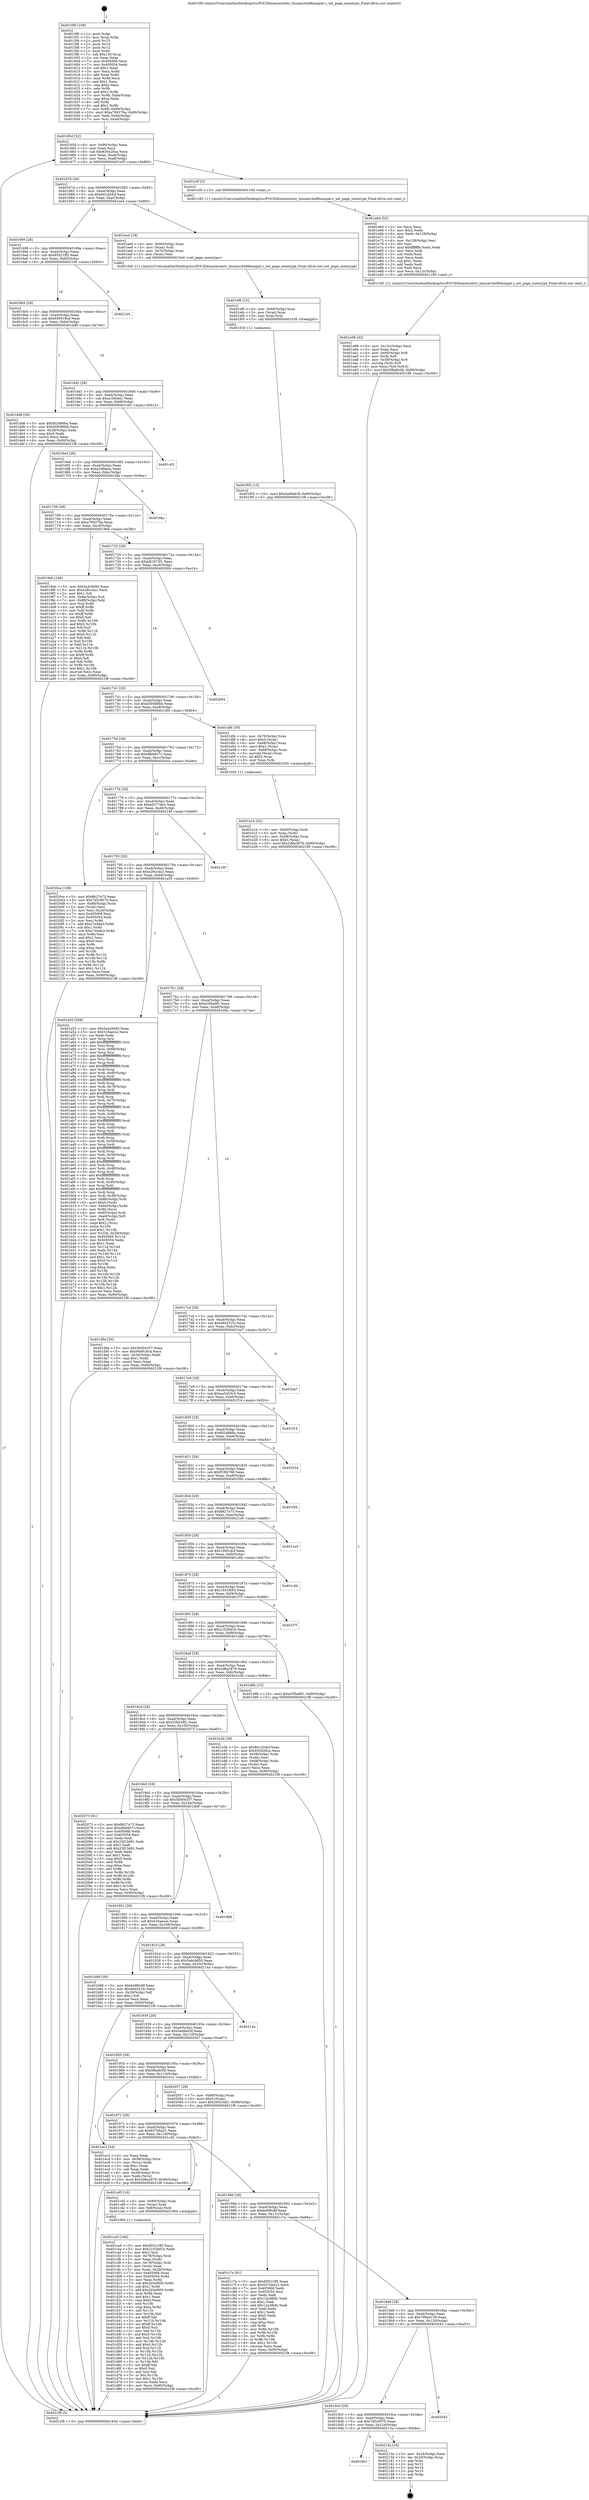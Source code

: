 digraph "0x4015f0" {
  label = "0x4015f0 (/mnt/c/Users/mathe/Desktop/tcc/POCII/binaries/extr_linuxarchx86mmpat.c_set_page_memtype_Final-ollvm.out::main(0))"
  labelloc = "t"
  node[shape=record]

  Entry [label="",width=0.3,height=0.3,shape=circle,fillcolor=black,style=filled]
  "0x40165d" [label="{
     0x40165d [32]\l
     | [instrs]\l
     &nbsp;&nbsp;0x40165d \<+6\>: mov -0x90(%rbp),%eax\l
     &nbsp;&nbsp;0x401663 \<+2\>: mov %eax,%ecx\l
     &nbsp;&nbsp;0x401665 \<+6\>: sub $0x830428ca,%ecx\l
     &nbsp;&nbsp;0x40166b \<+6\>: mov %eax,-0xa4(%rbp)\l
     &nbsp;&nbsp;0x401671 \<+6\>: mov %ecx,-0xa8(%rbp)\l
     &nbsp;&nbsp;0x401677 \<+6\>: je 0000000000401e5f \<main+0x86f\>\l
  }"]
  "0x401e5f" [label="{
     0x401e5f [5]\l
     | [instrs]\l
     &nbsp;&nbsp;0x401e5f \<+5\>: call 0000000000401160 \<next_i\>\l
     | [calls]\l
     &nbsp;&nbsp;0x401160 \{1\} (/mnt/c/Users/mathe/Desktop/tcc/POCII/binaries/extr_linuxarchx86mmpat.c_set_page_memtype_Final-ollvm.out::next_i)\l
  }"]
  "0x40167d" [label="{
     0x40167d [28]\l
     | [instrs]\l
     &nbsp;&nbsp;0x40167d \<+5\>: jmp 0000000000401682 \<main+0x92\>\l
     &nbsp;&nbsp;0x401682 \<+6\>: mov -0xa4(%rbp),%eax\l
     &nbsp;&nbsp;0x401688 \<+5\>: sub $0x841d2dcf,%eax\l
     &nbsp;&nbsp;0x40168d \<+6\>: mov %eax,-0xac(%rbp)\l
     &nbsp;&nbsp;0x401693 \<+6\>: je 0000000000401ee4 \<main+0x8f4\>\l
  }"]
  Exit [label="",width=0.3,height=0.3,shape=circle,fillcolor=black,style=filled,peripheries=2]
  "0x401ee4" [label="{
     0x401ee4 [18]\l
     | [instrs]\l
     &nbsp;&nbsp;0x401ee4 \<+4\>: mov -0x60(%rbp),%rax\l
     &nbsp;&nbsp;0x401ee8 \<+3\>: mov (%rax),%rdi\l
     &nbsp;&nbsp;0x401eeb \<+4\>: mov -0x70(%rbp),%rax\l
     &nbsp;&nbsp;0x401eef \<+2\>: mov (%rax),%esi\l
     &nbsp;&nbsp;0x401ef1 \<+5\>: call 00000000004015e0 \<set_page_memtype\>\l
     | [calls]\l
     &nbsp;&nbsp;0x4015e0 \{1\} (/mnt/c/Users/mathe/Desktop/tcc/POCII/binaries/extr_linuxarchx86mmpat.c_set_page_memtype_Final-ollvm.out::set_page_memtype)\l
  }"]
  "0x401699" [label="{
     0x401699 [28]\l
     | [instrs]\l
     &nbsp;&nbsp;0x401699 \<+5\>: jmp 000000000040169e \<main+0xae\>\l
     &nbsp;&nbsp;0x40169e \<+6\>: mov -0xa4(%rbp),%eax\l
     &nbsp;&nbsp;0x4016a4 \<+5\>: sub $0x85521ff3,%eax\l
     &nbsp;&nbsp;0x4016a9 \<+6\>: mov %eax,-0xb0(%rbp)\l
     &nbsp;&nbsp;0x4016af \<+6\>: je 00000000004021b0 \<main+0xbc0\>\l
  }"]
  "0x4019e1" [label="{
     0x4019e1\l
  }", style=dashed]
  "0x4021b0" [label="{
     0x4021b0\l
  }", style=dashed]
  "0x4016b5" [label="{
     0x4016b5 [28]\l
     | [instrs]\l
     &nbsp;&nbsp;0x4016b5 \<+5\>: jmp 00000000004016ba \<main+0xca\>\l
     &nbsp;&nbsp;0x4016ba \<+6\>: mov -0xa4(%rbp),%eax\l
     &nbsp;&nbsp;0x4016c0 \<+5\>: sub $0x940918cd,%eax\l
     &nbsp;&nbsp;0x4016c5 \<+6\>: mov %eax,-0xb4(%rbp)\l
     &nbsp;&nbsp;0x4016cb \<+6\>: je 0000000000401dd6 \<main+0x7e6\>\l
  }"]
  "0x40213a" [label="{
     0x40213a [16]\l
     | [instrs]\l
     &nbsp;&nbsp;0x40213a \<+3\>: mov -0x24(%rbp),%eax\l
     &nbsp;&nbsp;0x40213d \<+4\>: lea -0x20(%rbp),%rsp\l
     &nbsp;&nbsp;0x402141 \<+1\>: pop %rbx\l
     &nbsp;&nbsp;0x402142 \<+2\>: pop %r12\l
     &nbsp;&nbsp;0x402144 \<+2\>: pop %r14\l
     &nbsp;&nbsp;0x402146 \<+2\>: pop %r15\l
     &nbsp;&nbsp;0x402148 \<+1\>: pop %rbp\l
     &nbsp;&nbsp;0x402149 \<+1\>: ret\l
  }"]
  "0x401dd6" [label="{
     0x401dd6 [30]\l
     | [instrs]\l
     &nbsp;&nbsp;0x401dd6 \<+5\>: mov $0xf024886a,%eax\l
     &nbsp;&nbsp;0x401ddb \<+5\>: mov $0xd59388bb,%ecx\l
     &nbsp;&nbsp;0x401de0 \<+3\>: mov -0x28(%rbp),%edx\l
     &nbsp;&nbsp;0x401de3 \<+3\>: cmp $0x0,%edx\l
     &nbsp;&nbsp;0x401de6 \<+3\>: cmove %ecx,%eax\l
     &nbsp;&nbsp;0x401de9 \<+6\>: mov %eax,-0x90(%rbp)\l
     &nbsp;&nbsp;0x401def \<+5\>: jmp 00000000004021f8 \<main+0xc08\>\l
  }"]
  "0x4016d1" [label="{
     0x4016d1 [28]\l
     | [instrs]\l
     &nbsp;&nbsp;0x4016d1 \<+5\>: jmp 00000000004016d6 \<main+0xe6\>\l
     &nbsp;&nbsp;0x4016d6 \<+6\>: mov -0xa4(%rbp),%eax\l
     &nbsp;&nbsp;0x4016dc \<+5\>: sub $0xa1bfcba1,%eax\l
     &nbsp;&nbsp;0x4016e1 \<+6\>: mov %eax,-0xb8(%rbp)\l
     &nbsp;&nbsp;0x4016e7 \<+6\>: je 0000000000401c02 \<main+0x612\>\l
  }"]
  "0x4019c5" [label="{
     0x4019c5 [28]\l
     | [instrs]\l
     &nbsp;&nbsp;0x4019c5 \<+5\>: jmp 00000000004019ca \<main+0x3da\>\l
     &nbsp;&nbsp;0x4019ca \<+6\>: mov -0xa4(%rbp),%eax\l
     &nbsp;&nbsp;0x4019d0 \<+5\>: sub $0x7d5c9570,%eax\l
     &nbsp;&nbsp;0x4019d5 \<+6\>: mov %eax,-0x124(%rbp)\l
     &nbsp;&nbsp;0x4019db \<+6\>: je 000000000040213a \<main+0xb4a\>\l
  }"]
  "0x401c02" [label="{
     0x401c02\l
  }", style=dashed]
  "0x4016ed" [label="{
     0x4016ed [28]\l
     | [instrs]\l
     &nbsp;&nbsp;0x4016ed \<+5\>: jmp 00000000004016f2 \<main+0x102\>\l
     &nbsp;&nbsp;0x4016f2 \<+6\>: mov -0xa4(%rbp),%eax\l
     &nbsp;&nbsp;0x4016f8 \<+5\>: sub $0xa1dfebea,%eax\l
     &nbsp;&nbsp;0x4016fd \<+6\>: mov %eax,-0xbc(%rbp)\l
     &nbsp;&nbsp;0x401703 \<+6\>: je 0000000000401fda \<main+0x9ea\>\l
  }"]
  "0x402043" [label="{
     0x402043\l
  }", style=dashed]
  "0x401fda" [label="{
     0x401fda\l
  }", style=dashed]
  "0x401709" [label="{
     0x401709 [28]\l
     | [instrs]\l
     &nbsp;&nbsp;0x401709 \<+5\>: jmp 000000000040170e \<main+0x11e\>\l
     &nbsp;&nbsp;0x40170e \<+6\>: mov -0xa4(%rbp),%eax\l
     &nbsp;&nbsp;0x401714 \<+5\>: sub $0xa769276a,%eax\l
     &nbsp;&nbsp;0x401719 \<+6\>: mov %eax,-0xc0(%rbp)\l
     &nbsp;&nbsp;0x40171f \<+6\>: je 00000000004019eb \<main+0x3fb\>\l
  }"]
  "0x401f05" [label="{
     0x401f05 [15]\l
     | [instrs]\l
     &nbsp;&nbsp;0x401f05 \<+10\>: movl $0x5ad9ab3f,-0x90(%rbp)\l
     &nbsp;&nbsp;0x401f0f \<+5\>: jmp 00000000004021f8 \<main+0xc08\>\l
  }"]
  "0x4019eb" [label="{
     0x4019eb [106]\l
     | [instrs]\l
     &nbsp;&nbsp;0x4019eb \<+5\>: mov $0x5a4c9d50,%eax\l
     &nbsp;&nbsp;0x4019f0 \<+5\>: mov $0xe28cc4a1,%ecx\l
     &nbsp;&nbsp;0x4019f5 \<+2\>: mov $0x1,%dl\l
     &nbsp;&nbsp;0x4019f7 \<+7\>: mov -0x8a(%rbp),%sil\l
     &nbsp;&nbsp;0x4019fe \<+7\>: mov -0x89(%rbp),%dil\l
     &nbsp;&nbsp;0x401a05 \<+3\>: mov %sil,%r8b\l
     &nbsp;&nbsp;0x401a08 \<+4\>: xor $0xff,%r8b\l
     &nbsp;&nbsp;0x401a0c \<+3\>: mov %dil,%r9b\l
     &nbsp;&nbsp;0x401a0f \<+4\>: xor $0xff,%r9b\l
     &nbsp;&nbsp;0x401a13 \<+3\>: xor $0x0,%dl\l
     &nbsp;&nbsp;0x401a16 \<+3\>: mov %r8b,%r10b\l
     &nbsp;&nbsp;0x401a19 \<+4\>: and $0x0,%r10b\l
     &nbsp;&nbsp;0x401a1d \<+3\>: and %dl,%sil\l
     &nbsp;&nbsp;0x401a20 \<+3\>: mov %r9b,%r11b\l
     &nbsp;&nbsp;0x401a23 \<+4\>: and $0x0,%r11b\l
     &nbsp;&nbsp;0x401a27 \<+3\>: and %dl,%dil\l
     &nbsp;&nbsp;0x401a2a \<+3\>: or %sil,%r10b\l
     &nbsp;&nbsp;0x401a2d \<+3\>: or %dil,%r11b\l
     &nbsp;&nbsp;0x401a30 \<+3\>: xor %r11b,%r10b\l
     &nbsp;&nbsp;0x401a33 \<+3\>: or %r9b,%r8b\l
     &nbsp;&nbsp;0x401a36 \<+4\>: xor $0xff,%r8b\l
     &nbsp;&nbsp;0x401a3a \<+3\>: or $0x0,%dl\l
     &nbsp;&nbsp;0x401a3d \<+3\>: and %dl,%r8b\l
     &nbsp;&nbsp;0x401a40 \<+3\>: or %r8b,%r10b\l
     &nbsp;&nbsp;0x401a43 \<+4\>: test $0x1,%r10b\l
     &nbsp;&nbsp;0x401a47 \<+3\>: cmovne %ecx,%eax\l
     &nbsp;&nbsp;0x401a4a \<+6\>: mov %eax,-0x90(%rbp)\l
     &nbsp;&nbsp;0x401a50 \<+5\>: jmp 00000000004021f8 \<main+0xc08\>\l
  }"]
  "0x401725" [label="{
     0x401725 [28]\l
     | [instrs]\l
     &nbsp;&nbsp;0x401725 \<+5\>: jmp 000000000040172a \<main+0x13a\>\l
     &nbsp;&nbsp;0x40172a \<+6\>: mov -0xa4(%rbp),%eax\l
     &nbsp;&nbsp;0x401730 \<+5\>: sub $0xb81872f1,%eax\l
     &nbsp;&nbsp;0x401735 \<+6\>: mov %eax,-0xc4(%rbp)\l
     &nbsp;&nbsp;0x40173b \<+6\>: je 0000000000402004 \<main+0xa14\>\l
  }"]
  "0x4021f8" [label="{
     0x4021f8 [5]\l
     | [instrs]\l
     &nbsp;&nbsp;0x4021f8 \<+5\>: jmp 000000000040165d \<main+0x6d\>\l
  }"]
  "0x4015f0" [label="{
     0x4015f0 [109]\l
     | [instrs]\l
     &nbsp;&nbsp;0x4015f0 \<+1\>: push %rbp\l
     &nbsp;&nbsp;0x4015f1 \<+3\>: mov %rsp,%rbp\l
     &nbsp;&nbsp;0x4015f4 \<+2\>: push %r15\l
     &nbsp;&nbsp;0x4015f6 \<+2\>: push %r14\l
     &nbsp;&nbsp;0x4015f8 \<+2\>: push %r12\l
     &nbsp;&nbsp;0x4015fa \<+1\>: push %rbx\l
     &nbsp;&nbsp;0x4015fb \<+7\>: sub $0x130,%rsp\l
     &nbsp;&nbsp;0x401602 \<+2\>: xor %eax,%eax\l
     &nbsp;&nbsp;0x401604 \<+7\>: mov 0x405068,%ecx\l
     &nbsp;&nbsp;0x40160b \<+7\>: mov 0x405054,%edx\l
     &nbsp;&nbsp;0x401612 \<+3\>: sub $0x1,%eax\l
     &nbsp;&nbsp;0x401615 \<+3\>: mov %ecx,%r8d\l
     &nbsp;&nbsp;0x401618 \<+3\>: add %eax,%r8d\l
     &nbsp;&nbsp;0x40161b \<+4\>: imul %r8d,%ecx\l
     &nbsp;&nbsp;0x40161f \<+3\>: and $0x1,%ecx\l
     &nbsp;&nbsp;0x401622 \<+3\>: cmp $0x0,%ecx\l
     &nbsp;&nbsp;0x401625 \<+4\>: sete %r9b\l
     &nbsp;&nbsp;0x401629 \<+4\>: and $0x1,%r9b\l
     &nbsp;&nbsp;0x40162d \<+7\>: mov %r9b,-0x8a(%rbp)\l
     &nbsp;&nbsp;0x401634 \<+3\>: cmp $0xa,%edx\l
     &nbsp;&nbsp;0x401637 \<+4\>: setl %r9b\l
     &nbsp;&nbsp;0x40163b \<+4\>: and $0x1,%r9b\l
     &nbsp;&nbsp;0x40163f \<+7\>: mov %r9b,-0x89(%rbp)\l
     &nbsp;&nbsp;0x401646 \<+10\>: movl $0xa769276a,-0x90(%rbp)\l
     &nbsp;&nbsp;0x401650 \<+6\>: mov %edi,-0x94(%rbp)\l
     &nbsp;&nbsp;0x401656 \<+7\>: mov %rsi,-0xa0(%rbp)\l
  }"]
  "0x401ef6" [label="{
     0x401ef6 [15]\l
     | [instrs]\l
     &nbsp;&nbsp;0x401ef6 \<+4\>: mov -0x60(%rbp),%rax\l
     &nbsp;&nbsp;0x401efa \<+3\>: mov (%rax),%rax\l
     &nbsp;&nbsp;0x401efd \<+3\>: mov %rax,%rdi\l
     &nbsp;&nbsp;0x401f00 \<+5\>: call 0000000000401030 \<free@plt\>\l
     | [calls]\l
     &nbsp;&nbsp;0x401030 \{1\} (unknown)\l
  }"]
  "0x402004" [label="{
     0x402004\l
  }", style=dashed]
  "0x401741" [label="{
     0x401741 [28]\l
     | [instrs]\l
     &nbsp;&nbsp;0x401741 \<+5\>: jmp 0000000000401746 \<main+0x156\>\l
     &nbsp;&nbsp;0x401746 \<+6\>: mov -0xa4(%rbp),%eax\l
     &nbsp;&nbsp;0x40174c \<+5\>: sub $0xd59388bb,%eax\l
     &nbsp;&nbsp;0x401751 \<+6\>: mov %eax,-0xc8(%rbp)\l
     &nbsp;&nbsp;0x401757 \<+6\>: je 0000000000401df4 \<main+0x804\>\l
  }"]
  "0x401e98" [label="{
     0x401e98 [42]\l
     | [instrs]\l
     &nbsp;&nbsp;0x401e98 \<+6\>: mov -0x12c(%rbp),%ecx\l
     &nbsp;&nbsp;0x401e9e \<+3\>: imul %eax,%ecx\l
     &nbsp;&nbsp;0x401ea1 \<+4\>: mov -0x60(%rbp),%r8\l
     &nbsp;&nbsp;0x401ea5 \<+3\>: mov (%r8),%r8\l
     &nbsp;&nbsp;0x401ea8 \<+4\>: mov -0x58(%rbp),%r9\l
     &nbsp;&nbsp;0x401eac \<+3\>: movslq (%r9),%r9\l
     &nbsp;&nbsp;0x401eaf \<+4\>: mov %ecx,(%r8,%r9,4)\l
     &nbsp;&nbsp;0x401eb3 \<+10\>: movl $0x5fba6c0b,-0x90(%rbp)\l
     &nbsp;&nbsp;0x401ebd \<+5\>: jmp 00000000004021f8 \<main+0xc08\>\l
  }"]
  "0x401df4" [label="{
     0x401df4 [39]\l
     | [instrs]\l
     &nbsp;&nbsp;0x401df4 \<+4\>: mov -0x70(%rbp),%rax\l
     &nbsp;&nbsp;0x401df8 \<+6\>: movl $0x0,(%rax)\l
     &nbsp;&nbsp;0x401dfe \<+4\>: mov -0x68(%rbp),%rax\l
     &nbsp;&nbsp;0x401e02 \<+6\>: movl $0x1,(%rax)\l
     &nbsp;&nbsp;0x401e08 \<+4\>: mov -0x68(%rbp),%rax\l
     &nbsp;&nbsp;0x401e0c \<+3\>: movslq (%rax),%rax\l
     &nbsp;&nbsp;0x401e0f \<+4\>: shl $0x2,%rax\l
     &nbsp;&nbsp;0x401e13 \<+3\>: mov %rax,%rdi\l
     &nbsp;&nbsp;0x401e16 \<+5\>: call 0000000000401050 \<malloc@plt\>\l
     | [calls]\l
     &nbsp;&nbsp;0x401050 \{1\} (unknown)\l
  }"]
  "0x40175d" [label="{
     0x40175d [28]\l
     | [instrs]\l
     &nbsp;&nbsp;0x40175d \<+5\>: jmp 0000000000401762 \<main+0x172\>\l
     &nbsp;&nbsp;0x401762 \<+6\>: mov -0xa4(%rbp),%eax\l
     &nbsp;&nbsp;0x401768 \<+5\>: sub $0xdfb6837c,%eax\l
     &nbsp;&nbsp;0x40176d \<+6\>: mov %eax,-0xcc(%rbp)\l
     &nbsp;&nbsp;0x401773 \<+6\>: je 00000000004020ce \<main+0xade\>\l
  }"]
  "0x401e64" [label="{
     0x401e64 [52]\l
     | [instrs]\l
     &nbsp;&nbsp;0x401e64 \<+2\>: xor %ecx,%ecx\l
     &nbsp;&nbsp;0x401e66 \<+5\>: mov $0x2,%edx\l
     &nbsp;&nbsp;0x401e6b \<+6\>: mov %edx,-0x128(%rbp)\l
     &nbsp;&nbsp;0x401e71 \<+1\>: cltd\l
     &nbsp;&nbsp;0x401e72 \<+6\>: mov -0x128(%rbp),%esi\l
     &nbsp;&nbsp;0x401e78 \<+2\>: idiv %esi\l
     &nbsp;&nbsp;0x401e7a \<+6\>: imul $0xfffffffe,%edx,%edx\l
     &nbsp;&nbsp;0x401e80 \<+2\>: mov %ecx,%edi\l
     &nbsp;&nbsp;0x401e82 \<+2\>: sub %edx,%edi\l
     &nbsp;&nbsp;0x401e84 \<+2\>: mov %ecx,%edx\l
     &nbsp;&nbsp;0x401e86 \<+3\>: sub $0x1,%edx\l
     &nbsp;&nbsp;0x401e89 \<+2\>: add %edx,%edi\l
     &nbsp;&nbsp;0x401e8b \<+2\>: sub %edi,%ecx\l
     &nbsp;&nbsp;0x401e8d \<+6\>: mov %ecx,-0x12c(%rbp)\l
     &nbsp;&nbsp;0x401e93 \<+5\>: call 0000000000401160 \<next_i\>\l
     | [calls]\l
     &nbsp;&nbsp;0x401160 \{1\} (/mnt/c/Users/mathe/Desktop/tcc/POCII/binaries/extr_linuxarchx86mmpat.c_set_page_memtype_Final-ollvm.out::next_i)\l
  }"]
  "0x4020ce" [label="{
     0x4020ce [108]\l
     | [instrs]\l
     &nbsp;&nbsp;0x4020ce \<+5\>: mov $0x8627e73,%eax\l
     &nbsp;&nbsp;0x4020d3 \<+5\>: mov $0x7d5c9570,%ecx\l
     &nbsp;&nbsp;0x4020d8 \<+7\>: mov -0x88(%rbp),%rdx\l
     &nbsp;&nbsp;0x4020df \<+2\>: mov (%rdx),%esi\l
     &nbsp;&nbsp;0x4020e1 \<+3\>: mov %esi,-0x24(%rbp)\l
     &nbsp;&nbsp;0x4020e4 \<+7\>: mov 0x405068,%esi\l
     &nbsp;&nbsp;0x4020eb \<+7\>: mov 0x405054,%edi\l
     &nbsp;&nbsp;0x4020f2 \<+3\>: mov %esi,%r8d\l
     &nbsp;&nbsp;0x4020f5 \<+7\>: add $0xc7e4da3,%r8d\l
     &nbsp;&nbsp;0x4020fc \<+4\>: sub $0x1,%r8d\l
     &nbsp;&nbsp;0x402100 \<+7\>: sub $0xc7e4da3,%r8d\l
     &nbsp;&nbsp;0x402107 \<+4\>: imul %r8d,%esi\l
     &nbsp;&nbsp;0x40210b \<+3\>: and $0x1,%esi\l
     &nbsp;&nbsp;0x40210e \<+3\>: cmp $0x0,%esi\l
     &nbsp;&nbsp;0x402111 \<+4\>: sete %r9b\l
     &nbsp;&nbsp;0x402115 \<+3\>: cmp $0xa,%edi\l
     &nbsp;&nbsp;0x402118 \<+4\>: setl %r10b\l
     &nbsp;&nbsp;0x40211c \<+3\>: mov %r9b,%r11b\l
     &nbsp;&nbsp;0x40211f \<+3\>: and %r10b,%r11b\l
     &nbsp;&nbsp;0x402122 \<+3\>: xor %r10b,%r9b\l
     &nbsp;&nbsp;0x402125 \<+3\>: or %r9b,%r11b\l
     &nbsp;&nbsp;0x402128 \<+4\>: test $0x1,%r11b\l
     &nbsp;&nbsp;0x40212c \<+3\>: cmovne %ecx,%eax\l
     &nbsp;&nbsp;0x40212f \<+6\>: mov %eax,-0x90(%rbp)\l
     &nbsp;&nbsp;0x402135 \<+5\>: jmp 00000000004021f8 \<main+0xc08\>\l
  }"]
  "0x401779" [label="{
     0x401779 [28]\l
     | [instrs]\l
     &nbsp;&nbsp;0x401779 \<+5\>: jmp 000000000040177e \<main+0x18e\>\l
     &nbsp;&nbsp;0x40177e \<+6\>: mov -0xa4(%rbp),%eax\l
     &nbsp;&nbsp;0x401784 \<+5\>: sub $0xe0377de3,%eax\l
     &nbsp;&nbsp;0x401789 \<+6\>: mov %eax,-0xd0(%rbp)\l
     &nbsp;&nbsp;0x40178f \<+6\>: je 000000000040218f \<main+0xb9f\>\l
  }"]
  "0x401e1b" [label="{
     0x401e1b [32]\l
     | [instrs]\l
     &nbsp;&nbsp;0x401e1b \<+4\>: mov -0x60(%rbp),%rdi\l
     &nbsp;&nbsp;0x401e1f \<+3\>: mov %rax,(%rdi)\l
     &nbsp;&nbsp;0x401e22 \<+4\>: mov -0x58(%rbp),%rax\l
     &nbsp;&nbsp;0x401e26 \<+6\>: movl $0x0,(%rax)\l
     &nbsp;&nbsp;0x401e2c \<+10\>: movl $0x2d6a2879,-0x90(%rbp)\l
     &nbsp;&nbsp;0x401e36 \<+5\>: jmp 00000000004021f8 \<main+0xc08\>\l
  }"]
  "0x40218f" [label="{
     0x40218f\l
  }", style=dashed]
  "0x401795" [label="{
     0x401795 [28]\l
     | [instrs]\l
     &nbsp;&nbsp;0x401795 \<+5\>: jmp 000000000040179a \<main+0x1aa\>\l
     &nbsp;&nbsp;0x40179a \<+6\>: mov -0xa4(%rbp),%eax\l
     &nbsp;&nbsp;0x4017a0 \<+5\>: sub $0xe28cc4a1,%eax\l
     &nbsp;&nbsp;0x4017a5 \<+6\>: mov %eax,-0xd4(%rbp)\l
     &nbsp;&nbsp;0x4017ab \<+6\>: je 0000000000401a55 \<main+0x465\>\l
  }"]
  "0x401ce5" [label="{
     0x401ce5 [166]\l
     | [instrs]\l
     &nbsp;&nbsp;0x401ce5 \<+5\>: mov $0x85521ff3,%ecx\l
     &nbsp;&nbsp;0x401cea \<+5\>: mov $0x21029d1b,%edx\l
     &nbsp;&nbsp;0x401cef \<+3\>: mov $0x1,%sil\l
     &nbsp;&nbsp;0x401cf2 \<+4\>: mov -0x78(%rbp),%rdi\l
     &nbsp;&nbsp;0x401cf6 \<+2\>: mov %eax,(%rdi)\l
     &nbsp;&nbsp;0x401cf8 \<+4\>: mov -0x78(%rbp),%rdi\l
     &nbsp;&nbsp;0x401cfc \<+2\>: mov (%rdi),%eax\l
     &nbsp;&nbsp;0x401cfe \<+3\>: mov %eax,-0x28(%rbp)\l
     &nbsp;&nbsp;0x401d01 \<+7\>: mov 0x405068,%eax\l
     &nbsp;&nbsp;0x401d08 \<+8\>: mov 0x405054,%r8d\l
     &nbsp;&nbsp;0x401d10 \<+3\>: mov %eax,%r9d\l
     &nbsp;&nbsp;0x401d13 \<+7\>: sub $0x2b5ef000,%r9d\l
     &nbsp;&nbsp;0x401d1a \<+4\>: sub $0x1,%r9d\l
     &nbsp;&nbsp;0x401d1e \<+7\>: add $0x2b5ef000,%r9d\l
     &nbsp;&nbsp;0x401d25 \<+4\>: imul %r9d,%eax\l
     &nbsp;&nbsp;0x401d29 \<+3\>: and $0x1,%eax\l
     &nbsp;&nbsp;0x401d2c \<+3\>: cmp $0x0,%eax\l
     &nbsp;&nbsp;0x401d2f \<+4\>: sete %r10b\l
     &nbsp;&nbsp;0x401d33 \<+4\>: cmp $0xa,%r8d\l
     &nbsp;&nbsp;0x401d37 \<+4\>: setl %r11b\l
     &nbsp;&nbsp;0x401d3b \<+3\>: mov %r10b,%bl\l
     &nbsp;&nbsp;0x401d3e \<+3\>: xor $0xff,%bl\l
     &nbsp;&nbsp;0x401d41 \<+3\>: mov %r11b,%r14b\l
     &nbsp;&nbsp;0x401d44 \<+4\>: xor $0xff,%r14b\l
     &nbsp;&nbsp;0x401d48 \<+4\>: xor $0x0,%sil\l
     &nbsp;&nbsp;0x401d4c \<+3\>: mov %bl,%r15b\l
     &nbsp;&nbsp;0x401d4f \<+4\>: and $0x0,%r15b\l
     &nbsp;&nbsp;0x401d53 \<+3\>: and %sil,%r10b\l
     &nbsp;&nbsp;0x401d56 \<+3\>: mov %r14b,%r12b\l
     &nbsp;&nbsp;0x401d59 \<+4\>: and $0x0,%r12b\l
     &nbsp;&nbsp;0x401d5d \<+3\>: and %sil,%r11b\l
     &nbsp;&nbsp;0x401d60 \<+3\>: or %r10b,%r15b\l
     &nbsp;&nbsp;0x401d63 \<+3\>: or %r11b,%r12b\l
     &nbsp;&nbsp;0x401d66 \<+3\>: xor %r12b,%r15b\l
     &nbsp;&nbsp;0x401d69 \<+3\>: or %r14b,%bl\l
     &nbsp;&nbsp;0x401d6c \<+3\>: xor $0xff,%bl\l
     &nbsp;&nbsp;0x401d6f \<+4\>: or $0x0,%sil\l
     &nbsp;&nbsp;0x401d73 \<+3\>: and %sil,%bl\l
     &nbsp;&nbsp;0x401d76 \<+3\>: or %bl,%r15b\l
     &nbsp;&nbsp;0x401d79 \<+4\>: test $0x1,%r15b\l
     &nbsp;&nbsp;0x401d7d \<+3\>: cmovne %edx,%ecx\l
     &nbsp;&nbsp;0x401d80 \<+6\>: mov %ecx,-0x90(%rbp)\l
     &nbsp;&nbsp;0x401d86 \<+5\>: jmp 00000000004021f8 \<main+0xc08\>\l
  }"]
  "0x401a55" [label="{
     0x401a55 [308]\l
     | [instrs]\l
     &nbsp;&nbsp;0x401a55 \<+5\>: mov $0x5a4c9d50,%eax\l
     &nbsp;&nbsp;0x401a5a \<+5\>: mov $0x516aecce,%ecx\l
     &nbsp;&nbsp;0x401a5f \<+2\>: xor %edx,%edx\l
     &nbsp;&nbsp;0x401a61 \<+3\>: mov %rsp,%rsi\l
     &nbsp;&nbsp;0x401a64 \<+4\>: add $0xfffffffffffffff0,%rsi\l
     &nbsp;&nbsp;0x401a68 \<+3\>: mov %rsi,%rsp\l
     &nbsp;&nbsp;0x401a6b \<+7\>: mov %rsi,-0x88(%rbp)\l
     &nbsp;&nbsp;0x401a72 \<+3\>: mov %rsp,%rsi\l
     &nbsp;&nbsp;0x401a75 \<+4\>: add $0xfffffffffffffff0,%rsi\l
     &nbsp;&nbsp;0x401a79 \<+3\>: mov %rsi,%rsp\l
     &nbsp;&nbsp;0x401a7c \<+3\>: mov %rsp,%rdi\l
     &nbsp;&nbsp;0x401a7f \<+4\>: add $0xfffffffffffffff0,%rdi\l
     &nbsp;&nbsp;0x401a83 \<+3\>: mov %rdi,%rsp\l
     &nbsp;&nbsp;0x401a86 \<+4\>: mov %rdi,-0x80(%rbp)\l
     &nbsp;&nbsp;0x401a8a \<+3\>: mov %rsp,%rdi\l
     &nbsp;&nbsp;0x401a8d \<+4\>: add $0xfffffffffffffff0,%rdi\l
     &nbsp;&nbsp;0x401a91 \<+3\>: mov %rdi,%rsp\l
     &nbsp;&nbsp;0x401a94 \<+4\>: mov %rdi,-0x78(%rbp)\l
     &nbsp;&nbsp;0x401a98 \<+3\>: mov %rsp,%rdi\l
     &nbsp;&nbsp;0x401a9b \<+4\>: add $0xfffffffffffffff0,%rdi\l
     &nbsp;&nbsp;0x401a9f \<+3\>: mov %rdi,%rsp\l
     &nbsp;&nbsp;0x401aa2 \<+4\>: mov %rdi,-0x70(%rbp)\l
     &nbsp;&nbsp;0x401aa6 \<+3\>: mov %rsp,%rdi\l
     &nbsp;&nbsp;0x401aa9 \<+4\>: add $0xfffffffffffffff0,%rdi\l
     &nbsp;&nbsp;0x401aad \<+3\>: mov %rdi,%rsp\l
     &nbsp;&nbsp;0x401ab0 \<+4\>: mov %rdi,-0x68(%rbp)\l
     &nbsp;&nbsp;0x401ab4 \<+3\>: mov %rsp,%rdi\l
     &nbsp;&nbsp;0x401ab7 \<+4\>: add $0xfffffffffffffff0,%rdi\l
     &nbsp;&nbsp;0x401abb \<+3\>: mov %rdi,%rsp\l
     &nbsp;&nbsp;0x401abe \<+4\>: mov %rdi,-0x60(%rbp)\l
     &nbsp;&nbsp;0x401ac2 \<+3\>: mov %rsp,%rdi\l
     &nbsp;&nbsp;0x401ac5 \<+4\>: add $0xfffffffffffffff0,%rdi\l
     &nbsp;&nbsp;0x401ac9 \<+3\>: mov %rdi,%rsp\l
     &nbsp;&nbsp;0x401acc \<+4\>: mov %rdi,-0x58(%rbp)\l
     &nbsp;&nbsp;0x401ad0 \<+3\>: mov %rsp,%rdi\l
     &nbsp;&nbsp;0x401ad3 \<+4\>: add $0xfffffffffffffff0,%rdi\l
     &nbsp;&nbsp;0x401ad7 \<+3\>: mov %rdi,%rsp\l
     &nbsp;&nbsp;0x401ada \<+4\>: mov %rdi,-0x50(%rbp)\l
     &nbsp;&nbsp;0x401ade \<+3\>: mov %rsp,%rdi\l
     &nbsp;&nbsp;0x401ae1 \<+4\>: add $0xfffffffffffffff0,%rdi\l
     &nbsp;&nbsp;0x401ae5 \<+3\>: mov %rdi,%rsp\l
     &nbsp;&nbsp;0x401ae8 \<+4\>: mov %rdi,-0x48(%rbp)\l
     &nbsp;&nbsp;0x401aec \<+3\>: mov %rsp,%rdi\l
     &nbsp;&nbsp;0x401aef \<+4\>: add $0xfffffffffffffff0,%rdi\l
     &nbsp;&nbsp;0x401af3 \<+3\>: mov %rdi,%rsp\l
     &nbsp;&nbsp;0x401af6 \<+4\>: mov %rdi,-0x40(%rbp)\l
     &nbsp;&nbsp;0x401afa \<+3\>: mov %rsp,%rdi\l
     &nbsp;&nbsp;0x401afd \<+4\>: add $0xfffffffffffffff0,%rdi\l
     &nbsp;&nbsp;0x401b01 \<+3\>: mov %rdi,%rsp\l
     &nbsp;&nbsp;0x401b04 \<+4\>: mov %rdi,-0x38(%rbp)\l
     &nbsp;&nbsp;0x401b08 \<+7\>: mov -0x88(%rbp),%rdi\l
     &nbsp;&nbsp;0x401b0f \<+6\>: movl $0x0,(%rdi)\l
     &nbsp;&nbsp;0x401b15 \<+7\>: mov -0x94(%rbp),%r8d\l
     &nbsp;&nbsp;0x401b1c \<+3\>: mov %r8d,(%rsi)\l
     &nbsp;&nbsp;0x401b1f \<+4\>: mov -0x80(%rbp),%rdi\l
     &nbsp;&nbsp;0x401b23 \<+7\>: mov -0xa0(%rbp),%r9\l
     &nbsp;&nbsp;0x401b2a \<+3\>: mov %r9,(%rdi)\l
     &nbsp;&nbsp;0x401b2d \<+3\>: cmpl $0x2,(%rsi)\l
     &nbsp;&nbsp;0x401b30 \<+4\>: setne %r10b\l
     &nbsp;&nbsp;0x401b34 \<+4\>: and $0x1,%r10b\l
     &nbsp;&nbsp;0x401b38 \<+4\>: mov %r10b,-0x29(%rbp)\l
     &nbsp;&nbsp;0x401b3c \<+8\>: mov 0x405068,%r11d\l
     &nbsp;&nbsp;0x401b44 \<+7\>: mov 0x405054,%ebx\l
     &nbsp;&nbsp;0x401b4b \<+3\>: sub $0x1,%edx\l
     &nbsp;&nbsp;0x401b4e \<+3\>: mov %r11d,%r14d\l
     &nbsp;&nbsp;0x401b51 \<+3\>: add %edx,%r14d\l
     &nbsp;&nbsp;0x401b54 \<+4\>: imul %r14d,%r11d\l
     &nbsp;&nbsp;0x401b58 \<+4\>: and $0x1,%r11d\l
     &nbsp;&nbsp;0x401b5c \<+4\>: cmp $0x0,%r11d\l
     &nbsp;&nbsp;0x401b60 \<+4\>: sete %r10b\l
     &nbsp;&nbsp;0x401b64 \<+3\>: cmp $0xa,%ebx\l
     &nbsp;&nbsp;0x401b67 \<+4\>: setl %r15b\l
     &nbsp;&nbsp;0x401b6b \<+3\>: mov %r10b,%r12b\l
     &nbsp;&nbsp;0x401b6e \<+3\>: and %r15b,%r12b\l
     &nbsp;&nbsp;0x401b71 \<+3\>: xor %r15b,%r10b\l
     &nbsp;&nbsp;0x401b74 \<+3\>: or %r10b,%r12b\l
     &nbsp;&nbsp;0x401b77 \<+4\>: test $0x1,%r12b\l
     &nbsp;&nbsp;0x401b7b \<+3\>: cmovne %ecx,%eax\l
     &nbsp;&nbsp;0x401b7e \<+6\>: mov %eax,-0x90(%rbp)\l
     &nbsp;&nbsp;0x401b84 \<+5\>: jmp 00000000004021f8 \<main+0xc08\>\l
  }"]
  "0x4017b1" [label="{
     0x4017b1 [28]\l
     | [instrs]\l
     &nbsp;&nbsp;0x4017b1 \<+5\>: jmp 00000000004017b6 \<main+0x1c6\>\l
     &nbsp;&nbsp;0x4017b6 \<+6\>: mov -0xa4(%rbp),%eax\l
     &nbsp;&nbsp;0x4017bc \<+5\>: sub $0xe35ba9f1,%eax\l
     &nbsp;&nbsp;0x4017c1 \<+6\>: mov %eax,-0xd8(%rbp)\l
     &nbsp;&nbsp;0x4017c7 \<+6\>: je 0000000000401d9a \<main+0x7aa\>\l
  }"]
  "0x4019a9" [label="{
     0x4019a9 [28]\l
     | [instrs]\l
     &nbsp;&nbsp;0x4019a9 \<+5\>: jmp 00000000004019ae \<main+0x3be\>\l
     &nbsp;&nbsp;0x4019ae \<+6\>: mov -0xa4(%rbp),%eax\l
     &nbsp;&nbsp;0x4019b4 \<+5\>: sub $0x799a4139,%eax\l
     &nbsp;&nbsp;0x4019b9 \<+6\>: mov %eax,-0x120(%rbp)\l
     &nbsp;&nbsp;0x4019bf \<+6\>: je 0000000000402043 \<main+0xa53\>\l
  }"]
  "0x401c7a" [label="{
     0x401c7a [91]\l
     | [instrs]\l
     &nbsp;&nbsp;0x401c7a \<+5\>: mov $0x85521ff3,%eax\l
     &nbsp;&nbsp;0x401c7f \<+5\>: mov $0x637bba21,%ecx\l
     &nbsp;&nbsp;0x401c84 \<+7\>: mov 0x405068,%edx\l
     &nbsp;&nbsp;0x401c8b \<+7\>: mov 0x405054,%esi\l
     &nbsp;&nbsp;0x401c92 \<+2\>: mov %edx,%edi\l
     &nbsp;&nbsp;0x401c94 \<+6\>: sub $0x12a3fb9c,%edi\l
     &nbsp;&nbsp;0x401c9a \<+3\>: sub $0x1,%edi\l
     &nbsp;&nbsp;0x401c9d \<+6\>: add $0x12a3fb9c,%edi\l
     &nbsp;&nbsp;0x401ca3 \<+3\>: imul %edi,%edx\l
     &nbsp;&nbsp;0x401ca6 \<+3\>: and $0x1,%edx\l
     &nbsp;&nbsp;0x401ca9 \<+3\>: cmp $0x0,%edx\l
     &nbsp;&nbsp;0x401cac \<+4\>: sete %r8b\l
     &nbsp;&nbsp;0x401cb0 \<+3\>: cmp $0xa,%esi\l
     &nbsp;&nbsp;0x401cb3 \<+4\>: setl %r9b\l
     &nbsp;&nbsp;0x401cb7 \<+3\>: mov %r8b,%r10b\l
     &nbsp;&nbsp;0x401cba \<+3\>: and %r9b,%r10b\l
     &nbsp;&nbsp;0x401cbd \<+3\>: xor %r9b,%r8b\l
     &nbsp;&nbsp;0x401cc0 \<+3\>: or %r8b,%r10b\l
     &nbsp;&nbsp;0x401cc3 \<+4\>: test $0x1,%r10b\l
     &nbsp;&nbsp;0x401cc7 \<+3\>: cmovne %ecx,%eax\l
     &nbsp;&nbsp;0x401cca \<+6\>: mov %eax,-0x90(%rbp)\l
     &nbsp;&nbsp;0x401cd0 \<+5\>: jmp 00000000004021f8 \<main+0xc08\>\l
  }"]
  "0x401d9a" [label="{
     0x401d9a [30]\l
     | [instrs]\l
     &nbsp;&nbsp;0x401d9a \<+5\>: mov $0x3b004357,%eax\l
     &nbsp;&nbsp;0x401d9f \<+5\>: mov $0x940918cd,%ecx\l
     &nbsp;&nbsp;0x401da4 \<+3\>: mov -0x28(%rbp),%edx\l
     &nbsp;&nbsp;0x401da7 \<+3\>: cmp $0x1,%edx\l
     &nbsp;&nbsp;0x401daa \<+3\>: cmovl %ecx,%eax\l
     &nbsp;&nbsp;0x401dad \<+6\>: mov %eax,-0x90(%rbp)\l
     &nbsp;&nbsp;0x401db3 \<+5\>: jmp 00000000004021f8 \<main+0xc08\>\l
  }"]
  "0x4017cd" [label="{
     0x4017cd [28]\l
     | [instrs]\l
     &nbsp;&nbsp;0x4017cd \<+5\>: jmp 00000000004017d2 \<main+0x1e2\>\l
     &nbsp;&nbsp;0x4017d2 \<+6\>: mov -0xa4(%rbp),%eax\l
     &nbsp;&nbsp;0x4017d8 \<+5\>: sub $0xe6d251fc,%eax\l
     &nbsp;&nbsp;0x4017dd \<+6\>: mov %eax,-0xdc(%rbp)\l
     &nbsp;&nbsp;0x4017e3 \<+6\>: je 0000000000401ba7 \<main+0x5b7\>\l
  }"]
  "0x40198d" [label="{
     0x40198d [28]\l
     | [instrs]\l
     &nbsp;&nbsp;0x40198d \<+5\>: jmp 0000000000401992 \<main+0x3a2\>\l
     &nbsp;&nbsp;0x401992 \<+6\>: mov -0xa4(%rbp),%eax\l
     &nbsp;&nbsp;0x401998 \<+5\>: sub $0x6e9f0c8f,%eax\l
     &nbsp;&nbsp;0x40199d \<+6\>: mov %eax,-0x11c(%rbp)\l
     &nbsp;&nbsp;0x4019a3 \<+6\>: je 0000000000401c7a \<main+0x68a\>\l
  }"]
  "0x401ba7" [label="{
     0x401ba7\l
  }", style=dashed]
  "0x4017e9" [label="{
     0x4017e9 [28]\l
     | [instrs]\l
     &nbsp;&nbsp;0x4017e9 \<+5\>: jmp 00000000004017ee \<main+0x1fe\>\l
     &nbsp;&nbsp;0x4017ee \<+6\>: mov -0xa4(%rbp),%eax\l
     &nbsp;&nbsp;0x4017f4 \<+5\>: sub $0xea5453c5,%eax\l
     &nbsp;&nbsp;0x4017f9 \<+6\>: mov %eax,-0xe0(%rbp)\l
     &nbsp;&nbsp;0x4017ff \<+6\>: je 0000000000401f14 \<main+0x924\>\l
  }"]
  "0x401cd5" [label="{
     0x401cd5 [16]\l
     | [instrs]\l
     &nbsp;&nbsp;0x401cd5 \<+4\>: mov -0x80(%rbp),%rax\l
     &nbsp;&nbsp;0x401cd9 \<+3\>: mov (%rax),%rax\l
     &nbsp;&nbsp;0x401cdc \<+4\>: mov 0x8(%rax),%rdi\l
     &nbsp;&nbsp;0x401ce0 \<+5\>: call 0000000000401060 \<atoi@plt\>\l
     | [calls]\l
     &nbsp;&nbsp;0x401060 \{1\} (unknown)\l
  }"]
  "0x401f14" [label="{
     0x401f14\l
  }", style=dashed]
  "0x401805" [label="{
     0x401805 [28]\l
     | [instrs]\l
     &nbsp;&nbsp;0x401805 \<+5\>: jmp 000000000040180a \<main+0x21a\>\l
     &nbsp;&nbsp;0x40180a \<+6\>: mov -0xa4(%rbp),%eax\l
     &nbsp;&nbsp;0x401810 \<+5\>: sub $0xf024886a,%eax\l
     &nbsp;&nbsp;0x401815 \<+6\>: mov %eax,-0xe4(%rbp)\l
     &nbsp;&nbsp;0x40181b \<+6\>: je 0000000000402034 \<main+0xa44\>\l
  }"]
  "0x401971" [label="{
     0x401971 [28]\l
     | [instrs]\l
     &nbsp;&nbsp;0x401971 \<+5\>: jmp 0000000000401976 \<main+0x386\>\l
     &nbsp;&nbsp;0x401976 \<+6\>: mov -0xa4(%rbp),%eax\l
     &nbsp;&nbsp;0x40197c \<+5\>: sub $0x637bba21,%eax\l
     &nbsp;&nbsp;0x401981 \<+6\>: mov %eax,-0x118(%rbp)\l
     &nbsp;&nbsp;0x401987 \<+6\>: je 0000000000401cd5 \<main+0x6e5\>\l
  }"]
  "0x402034" [label="{
     0x402034\l
  }", style=dashed]
  "0x401821" [label="{
     0x401821 [28]\l
     | [instrs]\l
     &nbsp;&nbsp;0x401821 \<+5\>: jmp 0000000000401826 \<main+0x236\>\l
     &nbsp;&nbsp;0x401826 \<+6\>: mov -0xa4(%rbp),%eax\l
     &nbsp;&nbsp;0x40182c \<+5\>: sub $0xf53f4766,%eax\l
     &nbsp;&nbsp;0x401831 \<+6\>: mov %eax,-0xe8(%rbp)\l
     &nbsp;&nbsp;0x401837 \<+6\>: je 0000000000401f5b \<main+0x96b\>\l
  }"]
  "0x401ec2" [label="{
     0x401ec2 [34]\l
     | [instrs]\l
     &nbsp;&nbsp;0x401ec2 \<+2\>: xor %eax,%eax\l
     &nbsp;&nbsp;0x401ec4 \<+4\>: mov -0x58(%rbp),%rcx\l
     &nbsp;&nbsp;0x401ec8 \<+2\>: mov (%rcx),%edx\l
     &nbsp;&nbsp;0x401eca \<+3\>: sub $0x1,%eax\l
     &nbsp;&nbsp;0x401ecd \<+2\>: sub %eax,%edx\l
     &nbsp;&nbsp;0x401ecf \<+4\>: mov -0x58(%rbp),%rcx\l
     &nbsp;&nbsp;0x401ed3 \<+2\>: mov %edx,(%rcx)\l
     &nbsp;&nbsp;0x401ed5 \<+10\>: movl $0x2d6a2879,-0x90(%rbp)\l
     &nbsp;&nbsp;0x401edf \<+5\>: jmp 00000000004021f8 \<main+0xc08\>\l
  }"]
  "0x401f5b" [label="{
     0x401f5b\l
  }", style=dashed]
  "0x40183d" [label="{
     0x40183d [28]\l
     | [instrs]\l
     &nbsp;&nbsp;0x40183d \<+5\>: jmp 0000000000401842 \<main+0x252\>\l
     &nbsp;&nbsp;0x401842 \<+6\>: mov -0xa4(%rbp),%eax\l
     &nbsp;&nbsp;0x401848 \<+5\>: sub $0x8627e73,%eax\l
     &nbsp;&nbsp;0x40184d \<+6\>: mov %eax,-0xec(%rbp)\l
     &nbsp;&nbsp;0x401853 \<+6\>: je 00000000004021e0 \<main+0xbf0\>\l
  }"]
  "0x401955" [label="{
     0x401955 [28]\l
     | [instrs]\l
     &nbsp;&nbsp;0x401955 \<+5\>: jmp 000000000040195a \<main+0x36a\>\l
     &nbsp;&nbsp;0x40195a \<+6\>: mov -0xa4(%rbp),%eax\l
     &nbsp;&nbsp;0x401960 \<+5\>: sub $0x5fba6c0b,%eax\l
     &nbsp;&nbsp;0x401965 \<+6\>: mov %eax,-0x114(%rbp)\l
     &nbsp;&nbsp;0x40196b \<+6\>: je 0000000000401ec2 \<main+0x8d2\>\l
  }"]
  "0x4021e0" [label="{
     0x4021e0\l
  }", style=dashed]
  "0x401859" [label="{
     0x401859 [28]\l
     | [instrs]\l
     &nbsp;&nbsp;0x401859 \<+5\>: jmp 000000000040185e \<main+0x26e\>\l
     &nbsp;&nbsp;0x40185e \<+6\>: mov -0xa4(%rbp),%eax\l
     &nbsp;&nbsp;0x401864 \<+5\>: sub $0x1095c4cf,%eax\l
     &nbsp;&nbsp;0x401869 \<+6\>: mov %eax,-0xf0(%rbp)\l
     &nbsp;&nbsp;0x40186f \<+6\>: je 0000000000401c6b \<main+0x67b\>\l
  }"]
  "0x402057" [label="{
     0x402057 [28]\l
     | [instrs]\l
     &nbsp;&nbsp;0x402057 \<+7\>: mov -0x88(%rbp),%rax\l
     &nbsp;&nbsp;0x40205e \<+6\>: movl $0x0,(%rax)\l
     &nbsp;&nbsp;0x402064 \<+10\>: movl $0x35923df1,-0x90(%rbp)\l
     &nbsp;&nbsp;0x40206e \<+5\>: jmp 00000000004021f8 \<main+0xc08\>\l
  }"]
  "0x401c6b" [label="{
     0x401c6b\l
  }", style=dashed]
  "0x401875" [label="{
     0x401875 [28]\l
     | [instrs]\l
     &nbsp;&nbsp;0x401875 \<+5\>: jmp 000000000040187a \<main+0x28a\>\l
     &nbsp;&nbsp;0x40187a \<+6\>: mov -0xa4(%rbp),%eax\l
     &nbsp;&nbsp;0x401880 \<+5\>: sub $0x1841f663,%eax\l
     &nbsp;&nbsp;0x401885 \<+6\>: mov %eax,-0xf4(%rbp)\l
     &nbsp;&nbsp;0x40188b \<+6\>: je 0000000000401f7f \<main+0x98f\>\l
  }"]
  "0x401939" [label="{
     0x401939 [28]\l
     | [instrs]\l
     &nbsp;&nbsp;0x401939 \<+5\>: jmp 000000000040193e \<main+0x34e\>\l
     &nbsp;&nbsp;0x40193e \<+6\>: mov -0xa4(%rbp),%eax\l
     &nbsp;&nbsp;0x401944 \<+5\>: sub $0x5ad9ab3f,%eax\l
     &nbsp;&nbsp;0x401949 \<+6\>: mov %eax,-0x110(%rbp)\l
     &nbsp;&nbsp;0x40194f \<+6\>: je 0000000000402057 \<main+0xa67\>\l
  }"]
  "0x401f7f" [label="{
     0x401f7f\l
  }", style=dashed]
  "0x401891" [label="{
     0x401891 [28]\l
     | [instrs]\l
     &nbsp;&nbsp;0x401891 \<+5\>: jmp 0000000000401896 \<main+0x2a6\>\l
     &nbsp;&nbsp;0x401896 \<+6\>: mov -0xa4(%rbp),%eax\l
     &nbsp;&nbsp;0x40189c \<+5\>: sub $0x21029d1b,%eax\l
     &nbsp;&nbsp;0x4018a1 \<+6\>: mov %eax,-0xf8(%rbp)\l
     &nbsp;&nbsp;0x4018a7 \<+6\>: je 0000000000401d8b \<main+0x79b\>\l
  }"]
  "0x40214a" [label="{
     0x40214a\l
  }", style=dashed]
  "0x401d8b" [label="{
     0x401d8b [15]\l
     | [instrs]\l
     &nbsp;&nbsp;0x401d8b \<+10\>: movl $0xe35ba9f1,-0x90(%rbp)\l
     &nbsp;&nbsp;0x401d95 \<+5\>: jmp 00000000004021f8 \<main+0xc08\>\l
  }"]
  "0x4018ad" [label="{
     0x4018ad [28]\l
     | [instrs]\l
     &nbsp;&nbsp;0x4018ad \<+5\>: jmp 00000000004018b2 \<main+0x2c2\>\l
     &nbsp;&nbsp;0x4018b2 \<+6\>: mov -0xa4(%rbp),%eax\l
     &nbsp;&nbsp;0x4018b8 \<+5\>: sub $0x2d6a2879,%eax\l
     &nbsp;&nbsp;0x4018bd \<+6\>: mov %eax,-0xfc(%rbp)\l
     &nbsp;&nbsp;0x4018c3 \<+6\>: je 0000000000401e3b \<main+0x84b\>\l
  }"]
  "0x40191d" [label="{
     0x40191d [28]\l
     | [instrs]\l
     &nbsp;&nbsp;0x40191d \<+5\>: jmp 0000000000401922 \<main+0x332\>\l
     &nbsp;&nbsp;0x401922 \<+6\>: mov -0xa4(%rbp),%eax\l
     &nbsp;&nbsp;0x401928 \<+5\>: sub $0x5a4c9d50,%eax\l
     &nbsp;&nbsp;0x40192d \<+6\>: mov %eax,-0x10c(%rbp)\l
     &nbsp;&nbsp;0x401933 \<+6\>: je 000000000040214a \<main+0xb5a\>\l
  }"]
  "0x401e3b" [label="{
     0x401e3b [36]\l
     | [instrs]\l
     &nbsp;&nbsp;0x401e3b \<+5\>: mov $0x841d2dcf,%eax\l
     &nbsp;&nbsp;0x401e40 \<+5\>: mov $0x830428ca,%ecx\l
     &nbsp;&nbsp;0x401e45 \<+4\>: mov -0x58(%rbp),%rdx\l
     &nbsp;&nbsp;0x401e49 \<+2\>: mov (%rdx),%esi\l
     &nbsp;&nbsp;0x401e4b \<+4\>: mov -0x68(%rbp),%rdx\l
     &nbsp;&nbsp;0x401e4f \<+2\>: cmp (%rdx),%esi\l
     &nbsp;&nbsp;0x401e51 \<+3\>: cmovl %ecx,%eax\l
     &nbsp;&nbsp;0x401e54 \<+6\>: mov %eax,-0x90(%rbp)\l
     &nbsp;&nbsp;0x401e5a \<+5\>: jmp 00000000004021f8 \<main+0xc08\>\l
  }"]
  "0x4018c9" [label="{
     0x4018c9 [28]\l
     | [instrs]\l
     &nbsp;&nbsp;0x4018c9 \<+5\>: jmp 00000000004018ce \<main+0x2de\>\l
     &nbsp;&nbsp;0x4018ce \<+6\>: mov -0xa4(%rbp),%eax\l
     &nbsp;&nbsp;0x4018d4 \<+5\>: sub $0x35923df1,%eax\l
     &nbsp;&nbsp;0x4018d9 \<+6\>: mov %eax,-0x100(%rbp)\l
     &nbsp;&nbsp;0x4018df \<+6\>: je 0000000000402073 \<main+0xa83\>\l
  }"]
  "0x401b89" [label="{
     0x401b89 [30]\l
     | [instrs]\l
     &nbsp;&nbsp;0x401b89 \<+5\>: mov $0x6e9f0c8f,%eax\l
     &nbsp;&nbsp;0x401b8e \<+5\>: mov $0xe6d251fc,%ecx\l
     &nbsp;&nbsp;0x401b93 \<+3\>: mov -0x29(%rbp),%dl\l
     &nbsp;&nbsp;0x401b96 \<+3\>: test $0x1,%dl\l
     &nbsp;&nbsp;0x401b99 \<+3\>: cmovne %ecx,%eax\l
     &nbsp;&nbsp;0x401b9c \<+6\>: mov %eax,-0x90(%rbp)\l
     &nbsp;&nbsp;0x401ba2 \<+5\>: jmp 00000000004021f8 \<main+0xc08\>\l
  }"]
  "0x402073" [label="{
     0x402073 [91]\l
     | [instrs]\l
     &nbsp;&nbsp;0x402073 \<+5\>: mov $0x8627e73,%eax\l
     &nbsp;&nbsp;0x402078 \<+5\>: mov $0xdfb6837c,%ecx\l
     &nbsp;&nbsp;0x40207d \<+7\>: mov 0x405068,%edx\l
     &nbsp;&nbsp;0x402084 \<+7\>: mov 0x405054,%esi\l
     &nbsp;&nbsp;0x40208b \<+2\>: mov %edx,%edi\l
     &nbsp;&nbsp;0x40208d \<+6\>: sub $0x23f13d91,%edi\l
     &nbsp;&nbsp;0x402093 \<+3\>: sub $0x1,%edi\l
     &nbsp;&nbsp;0x402096 \<+6\>: add $0x23f13d91,%edi\l
     &nbsp;&nbsp;0x40209c \<+3\>: imul %edi,%edx\l
     &nbsp;&nbsp;0x40209f \<+3\>: and $0x1,%edx\l
     &nbsp;&nbsp;0x4020a2 \<+3\>: cmp $0x0,%edx\l
     &nbsp;&nbsp;0x4020a5 \<+4\>: sete %r8b\l
     &nbsp;&nbsp;0x4020a9 \<+3\>: cmp $0xa,%esi\l
     &nbsp;&nbsp;0x4020ac \<+4\>: setl %r9b\l
     &nbsp;&nbsp;0x4020b0 \<+3\>: mov %r8b,%r10b\l
     &nbsp;&nbsp;0x4020b3 \<+3\>: and %r9b,%r10b\l
     &nbsp;&nbsp;0x4020b6 \<+3\>: xor %r9b,%r8b\l
     &nbsp;&nbsp;0x4020b9 \<+3\>: or %r8b,%r10b\l
     &nbsp;&nbsp;0x4020bc \<+4\>: test $0x1,%r10b\l
     &nbsp;&nbsp;0x4020c0 \<+3\>: cmovne %ecx,%eax\l
     &nbsp;&nbsp;0x4020c3 \<+6\>: mov %eax,-0x90(%rbp)\l
     &nbsp;&nbsp;0x4020c9 \<+5\>: jmp 00000000004021f8 \<main+0xc08\>\l
  }"]
  "0x4018e5" [label="{
     0x4018e5 [28]\l
     | [instrs]\l
     &nbsp;&nbsp;0x4018e5 \<+5\>: jmp 00000000004018ea \<main+0x2fa\>\l
     &nbsp;&nbsp;0x4018ea \<+6\>: mov -0xa4(%rbp),%eax\l
     &nbsp;&nbsp;0x4018f0 \<+5\>: sub $0x3b004357,%eax\l
     &nbsp;&nbsp;0x4018f5 \<+6\>: mov %eax,-0x104(%rbp)\l
     &nbsp;&nbsp;0x4018fb \<+6\>: je 0000000000401db8 \<main+0x7c8\>\l
  }"]
  "0x401901" [label="{
     0x401901 [28]\l
     | [instrs]\l
     &nbsp;&nbsp;0x401901 \<+5\>: jmp 0000000000401906 \<main+0x316\>\l
     &nbsp;&nbsp;0x401906 \<+6\>: mov -0xa4(%rbp),%eax\l
     &nbsp;&nbsp;0x40190c \<+5\>: sub $0x516aecce,%eax\l
     &nbsp;&nbsp;0x401911 \<+6\>: mov %eax,-0x108(%rbp)\l
     &nbsp;&nbsp;0x401917 \<+6\>: je 0000000000401b89 \<main+0x599\>\l
  }"]
  "0x401db8" [label="{
     0x401db8\l
  }", style=dashed]
  Entry -> "0x4015f0" [label=" 1"]
  "0x40165d" -> "0x401e5f" [label=" 1"]
  "0x40165d" -> "0x40167d" [label=" 17"]
  "0x40213a" -> Exit [label=" 1"]
  "0x40167d" -> "0x401ee4" [label=" 1"]
  "0x40167d" -> "0x401699" [label=" 16"]
  "0x4019c5" -> "0x4019e1" [label=" 0"]
  "0x401699" -> "0x4021b0" [label=" 0"]
  "0x401699" -> "0x4016b5" [label=" 16"]
  "0x4019c5" -> "0x40213a" [label=" 1"]
  "0x4016b5" -> "0x401dd6" [label=" 1"]
  "0x4016b5" -> "0x4016d1" [label=" 15"]
  "0x4019a9" -> "0x4019c5" [label=" 1"]
  "0x4016d1" -> "0x401c02" [label=" 0"]
  "0x4016d1" -> "0x4016ed" [label=" 15"]
  "0x4019a9" -> "0x402043" [label=" 0"]
  "0x4016ed" -> "0x401fda" [label=" 0"]
  "0x4016ed" -> "0x401709" [label=" 15"]
  "0x4020ce" -> "0x4021f8" [label=" 1"]
  "0x401709" -> "0x4019eb" [label=" 1"]
  "0x401709" -> "0x401725" [label=" 14"]
  "0x4019eb" -> "0x4021f8" [label=" 1"]
  "0x4015f0" -> "0x40165d" [label=" 1"]
  "0x4021f8" -> "0x40165d" [label=" 17"]
  "0x402073" -> "0x4021f8" [label=" 1"]
  "0x401725" -> "0x402004" [label=" 0"]
  "0x401725" -> "0x401741" [label=" 14"]
  "0x402057" -> "0x4021f8" [label=" 1"]
  "0x401741" -> "0x401df4" [label=" 1"]
  "0x401741" -> "0x40175d" [label=" 13"]
  "0x401f05" -> "0x4021f8" [label=" 1"]
  "0x40175d" -> "0x4020ce" [label=" 1"]
  "0x40175d" -> "0x401779" [label=" 12"]
  "0x401ef6" -> "0x401f05" [label=" 1"]
  "0x401779" -> "0x40218f" [label=" 0"]
  "0x401779" -> "0x401795" [label=" 12"]
  "0x401ee4" -> "0x401ef6" [label=" 1"]
  "0x401795" -> "0x401a55" [label=" 1"]
  "0x401795" -> "0x4017b1" [label=" 11"]
  "0x401ec2" -> "0x4021f8" [label=" 1"]
  "0x401a55" -> "0x4021f8" [label=" 1"]
  "0x401e98" -> "0x4021f8" [label=" 1"]
  "0x4017b1" -> "0x401d9a" [label=" 1"]
  "0x4017b1" -> "0x4017cd" [label=" 10"]
  "0x401e64" -> "0x401e98" [label=" 1"]
  "0x4017cd" -> "0x401ba7" [label=" 0"]
  "0x4017cd" -> "0x4017e9" [label=" 10"]
  "0x401e3b" -> "0x4021f8" [label=" 2"]
  "0x4017e9" -> "0x401f14" [label=" 0"]
  "0x4017e9" -> "0x401805" [label=" 10"]
  "0x401e1b" -> "0x4021f8" [label=" 1"]
  "0x401805" -> "0x402034" [label=" 0"]
  "0x401805" -> "0x401821" [label=" 10"]
  "0x401dd6" -> "0x4021f8" [label=" 1"]
  "0x401821" -> "0x401f5b" [label=" 0"]
  "0x401821" -> "0x40183d" [label=" 10"]
  "0x401d9a" -> "0x4021f8" [label=" 1"]
  "0x40183d" -> "0x4021e0" [label=" 0"]
  "0x40183d" -> "0x401859" [label=" 10"]
  "0x401ce5" -> "0x4021f8" [label=" 1"]
  "0x401859" -> "0x401c6b" [label=" 0"]
  "0x401859" -> "0x401875" [label=" 10"]
  "0x401cd5" -> "0x401ce5" [label=" 1"]
  "0x401875" -> "0x401f7f" [label=" 0"]
  "0x401875" -> "0x401891" [label=" 10"]
  "0x40198d" -> "0x4019a9" [label=" 1"]
  "0x401891" -> "0x401d8b" [label=" 1"]
  "0x401891" -> "0x4018ad" [label=" 9"]
  "0x40198d" -> "0x401c7a" [label=" 1"]
  "0x4018ad" -> "0x401e3b" [label=" 2"]
  "0x4018ad" -> "0x4018c9" [label=" 7"]
  "0x401971" -> "0x40198d" [label=" 2"]
  "0x4018c9" -> "0x402073" [label=" 1"]
  "0x4018c9" -> "0x4018e5" [label=" 6"]
  "0x401971" -> "0x401cd5" [label=" 1"]
  "0x4018e5" -> "0x401db8" [label=" 0"]
  "0x4018e5" -> "0x401901" [label=" 6"]
  "0x401df4" -> "0x401e1b" [label=" 1"]
  "0x401901" -> "0x401b89" [label=" 1"]
  "0x401901" -> "0x40191d" [label=" 5"]
  "0x401b89" -> "0x4021f8" [label=" 1"]
  "0x401e5f" -> "0x401e64" [label=" 1"]
  "0x40191d" -> "0x40214a" [label=" 0"]
  "0x40191d" -> "0x401939" [label=" 5"]
  "0x401c7a" -> "0x4021f8" [label=" 1"]
  "0x401939" -> "0x402057" [label=" 1"]
  "0x401939" -> "0x401955" [label=" 4"]
  "0x401d8b" -> "0x4021f8" [label=" 1"]
  "0x401955" -> "0x401ec2" [label=" 1"]
  "0x401955" -> "0x401971" [label=" 3"]
}
